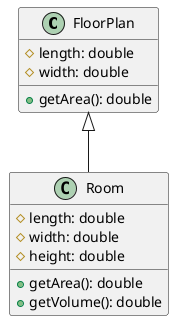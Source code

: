 @startuml

class FloorPlan {
    #length: double
    #width: double
    +getArea(): double
}

class Room {
    #length: double
    #width: double
    #height: double
    +getArea(): double
    +getVolume(): double
}

FloorPlan <|-- Room
@enduml